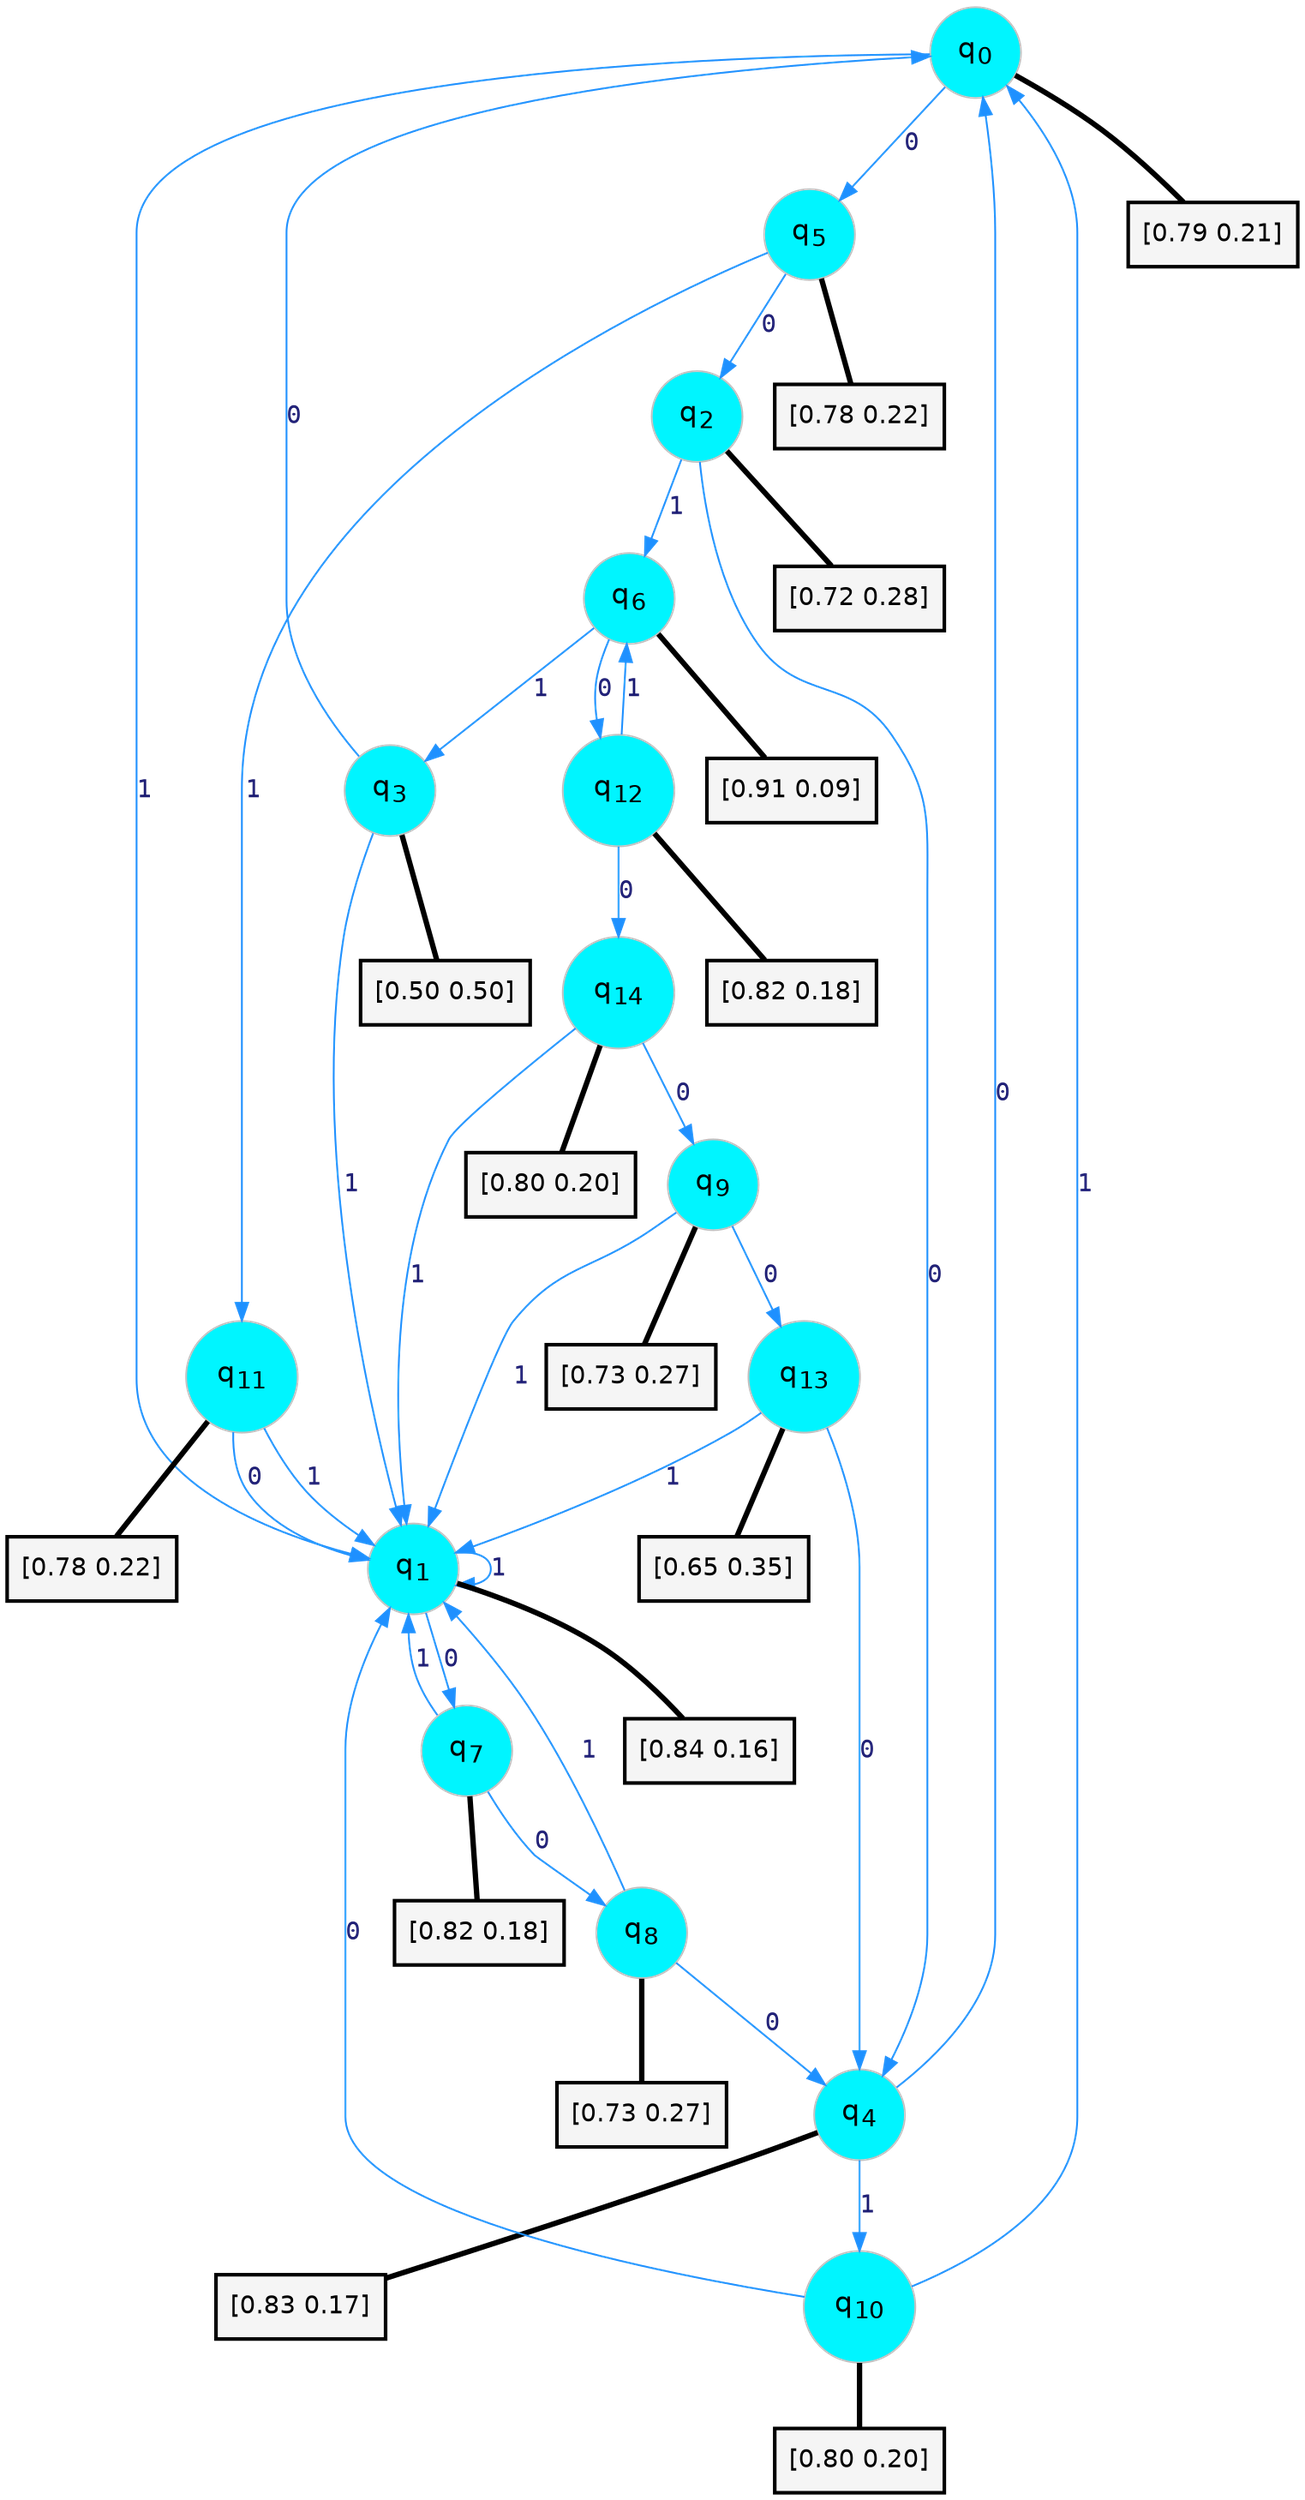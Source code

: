 digraph G {
graph [
bgcolor=transparent, dpi=300, rankdir=TD, size="40,25"];
node [
color=gray, fillcolor=turquoise1, fontcolor=black, fontname=Helvetica, fontsize=16, fontweight=bold, shape=circle, style=filled];
edge [
arrowsize=1, color=dodgerblue1, fontcolor=midnightblue, fontname=courier, fontweight=bold, penwidth=1, style=solid, weight=20];
0[label=<q<SUB>0</SUB>>];
1[label=<q<SUB>1</SUB>>];
2[label=<q<SUB>2</SUB>>];
3[label=<q<SUB>3</SUB>>];
4[label=<q<SUB>4</SUB>>];
5[label=<q<SUB>5</SUB>>];
6[label=<q<SUB>6</SUB>>];
7[label=<q<SUB>7</SUB>>];
8[label=<q<SUB>8</SUB>>];
9[label=<q<SUB>9</SUB>>];
10[label=<q<SUB>10</SUB>>];
11[label=<q<SUB>11</SUB>>];
12[label=<q<SUB>12</SUB>>];
13[label=<q<SUB>13</SUB>>];
14[label=<q<SUB>14</SUB>>];
15[label="[0.79 0.21]", shape=box,fontcolor=black, fontname=Helvetica, fontsize=14, penwidth=2, fillcolor=whitesmoke,color=black];
16[label="[0.84 0.16]", shape=box,fontcolor=black, fontname=Helvetica, fontsize=14, penwidth=2, fillcolor=whitesmoke,color=black];
17[label="[0.72 0.28]", shape=box,fontcolor=black, fontname=Helvetica, fontsize=14, penwidth=2, fillcolor=whitesmoke,color=black];
18[label="[0.50 0.50]", shape=box,fontcolor=black, fontname=Helvetica, fontsize=14, penwidth=2, fillcolor=whitesmoke,color=black];
19[label="[0.83 0.17]", shape=box,fontcolor=black, fontname=Helvetica, fontsize=14, penwidth=2, fillcolor=whitesmoke,color=black];
20[label="[0.78 0.22]", shape=box,fontcolor=black, fontname=Helvetica, fontsize=14, penwidth=2, fillcolor=whitesmoke,color=black];
21[label="[0.91 0.09]", shape=box,fontcolor=black, fontname=Helvetica, fontsize=14, penwidth=2, fillcolor=whitesmoke,color=black];
22[label="[0.82 0.18]", shape=box,fontcolor=black, fontname=Helvetica, fontsize=14, penwidth=2, fillcolor=whitesmoke,color=black];
23[label="[0.73 0.27]", shape=box,fontcolor=black, fontname=Helvetica, fontsize=14, penwidth=2, fillcolor=whitesmoke,color=black];
24[label="[0.73 0.27]", shape=box,fontcolor=black, fontname=Helvetica, fontsize=14, penwidth=2, fillcolor=whitesmoke,color=black];
25[label="[0.80 0.20]", shape=box,fontcolor=black, fontname=Helvetica, fontsize=14, penwidth=2, fillcolor=whitesmoke,color=black];
26[label="[0.78 0.22]", shape=box,fontcolor=black, fontname=Helvetica, fontsize=14, penwidth=2, fillcolor=whitesmoke,color=black];
27[label="[0.82 0.18]", shape=box,fontcolor=black, fontname=Helvetica, fontsize=14, penwidth=2, fillcolor=whitesmoke,color=black];
28[label="[0.65 0.35]", shape=box,fontcolor=black, fontname=Helvetica, fontsize=14, penwidth=2, fillcolor=whitesmoke,color=black];
29[label="[0.80 0.20]", shape=box,fontcolor=black, fontname=Helvetica, fontsize=14, penwidth=2, fillcolor=whitesmoke,color=black];
0->5 [label=0];
0->1 [label=1];
0->15 [arrowhead=none, penwidth=3,color=black];
1->7 [label=0];
1->1 [label=1];
1->16 [arrowhead=none, penwidth=3,color=black];
2->4 [label=0];
2->6 [label=1];
2->17 [arrowhead=none, penwidth=3,color=black];
3->0 [label=0];
3->1 [label=1];
3->18 [arrowhead=none, penwidth=3,color=black];
4->0 [label=0];
4->10 [label=1];
4->19 [arrowhead=none, penwidth=3,color=black];
5->2 [label=0];
5->11 [label=1];
5->20 [arrowhead=none, penwidth=3,color=black];
6->12 [label=0];
6->3 [label=1];
6->21 [arrowhead=none, penwidth=3,color=black];
7->8 [label=0];
7->1 [label=1];
7->22 [arrowhead=none, penwidth=3,color=black];
8->4 [label=0];
8->1 [label=1];
8->23 [arrowhead=none, penwidth=3,color=black];
9->13 [label=0];
9->1 [label=1];
9->24 [arrowhead=none, penwidth=3,color=black];
10->1 [label=0];
10->0 [label=1];
10->25 [arrowhead=none, penwidth=3,color=black];
11->1 [label=0];
11->1 [label=1];
11->26 [arrowhead=none, penwidth=3,color=black];
12->14 [label=0];
12->6 [label=1];
12->27 [arrowhead=none, penwidth=3,color=black];
13->4 [label=0];
13->1 [label=1];
13->28 [arrowhead=none, penwidth=3,color=black];
14->9 [label=0];
14->1 [label=1];
14->29 [arrowhead=none, penwidth=3,color=black];
}
